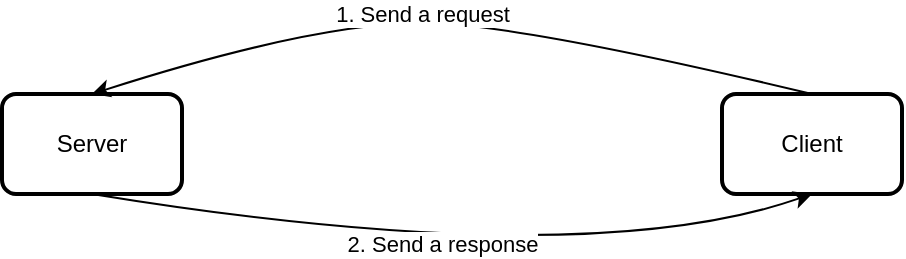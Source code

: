 <mxfile version="15.6.2" type="github">
  <diagram id="3W9iMAQyPo1SDYzPn6rt" name="第 1 页">
    <mxGraphModel dx="821" dy="719" grid="1" gridSize="10" guides="1" tooltips="1" connect="1" arrows="1" fold="1" page="1" pageScale="1" pageWidth="827" pageHeight="1169" math="0" shadow="0">
      <root>
        <mxCell id="0" />
        <mxCell id="1" parent="0" />
        <mxCell id="NwSdPecyLmh7UXYeetp5-1" value="Server" style="rounded=1;whiteSpace=wrap;html=1;absoluteArcSize=1;arcSize=14;strokeWidth=2;" vertex="1" parent="1">
          <mxGeometry x="110" y="300" width="90" height="50" as="geometry" />
        </mxCell>
        <mxCell id="NwSdPecyLmh7UXYeetp5-2" value="Client" style="rounded=1;whiteSpace=wrap;html=1;absoluteArcSize=1;arcSize=14;strokeWidth=2;" vertex="1" parent="1">
          <mxGeometry x="470" y="300" width="90" height="50" as="geometry" />
        </mxCell>
        <mxCell id="NwSdPecyLmh7UXYeetp5-6" value="" style="curved=1;endArrow=classic;html=1;rounded=0;exitX=0.5;exitY=0;exitDx=0;exitDy=0;entryX=0.5;entryY=0;entryDx=0;entryDy=0;" edge="1" parent="1" source="NwSdPecyLmh7UXYeetp5-2" target="NwSdPecyLmh7UXYeetp5-1">
          <mxGeometry width="50" height="50" relative="1" as="geometry">
            <mxPoint x="390" y="390" as="sourcePoint" />
            <mxPoint x="440" y="340" as="targetPoint" />
            <Array as="points">
              <mxPoint x="390" y="270" />
              <mxPoint x="280" y="260" />
            </Array>
          </mxGeometry>
        </mxCell>
        <mxCell id="NwSdPecyLmh7UXYeetp5-7" value="1. Send a request" style="edgeLabel;html=1;align=center;verticalAlign=middle;resizable=0;points=[];" vertex="1" connectable="0" parent="NwSdPecyLmh7UXYeetp5-6">
          <mxGeometry x="0.196" y="6" relative="1" as="geometry">
            <mxPoint x="23" y="-8" as="offset" />
          </mxGeometry>
        </mxCell>
        <mxCell id="NwSdPecyLmh7UXYeetp5-10" value="" style="curved=1;endArrow=classic;html=1;rounded=0;exitX=0.5;exitY=1;exitDx=0;exitDy=0;entryX=0.5;entryY=1;entryDx=0;entryDy=0;" edge="1" parent="1" source="NwSdPecyLmh7UXYeetp5-1" target="NwSdPecyLmh7UXYeetp5-2">
          <mxGeometry width="50" height="50" relative="1" as="geometry">
            <mxPoint x="390" y="390" as="sourcePoint" />
            <mxPoint x="440" y="340" as="targetPoint" />
            <Array as="points">
              <mxPoint x="400" y="390" />
            </Array>
          </mxGeometry>
        </mxCell>
        <mxCell id="NwSdPecyLmh7UXYeetp5-11" value="2. Send a response" style="edgeLabel;html=1;align=center;verticalAlign=middle;resizable=0;points=[];" vertex="1" connectable="0" parent="NwSdPecyLmh7UXYeetp5-10">
          <mxGeometry x="-0.043" y="1" relative="1" as="geometry">
            <mxPoint y="-3" as="offset" />
          </mxGeometry>
        </mxCell>
      </root>
    </mxGraphModel>
  </diagram>
</mxfile>
